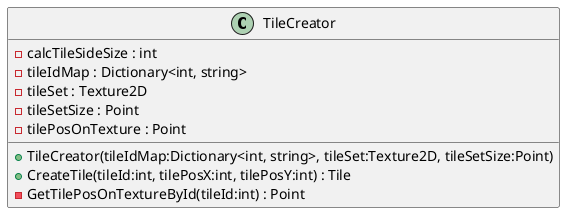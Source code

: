 @startuml
class TileCreator {
    - calcTileSideSize : int
    - tileIdMap : Dictionary<int, string>
    - tileSet : Texture2D
    - tileSetSize : Point
    - tilePosOnTexture : Point
    + TileCreator(tileIdMap:Dictionary<int, string>, tileSet:Texture2D, tileSetSize:Point)
    + CreateTile(tileId:int, tilePosX:int, tilePosY:int) : Tile
    - GetTilePosOnTextureById(tileId:int) : Point
}
@enduml
